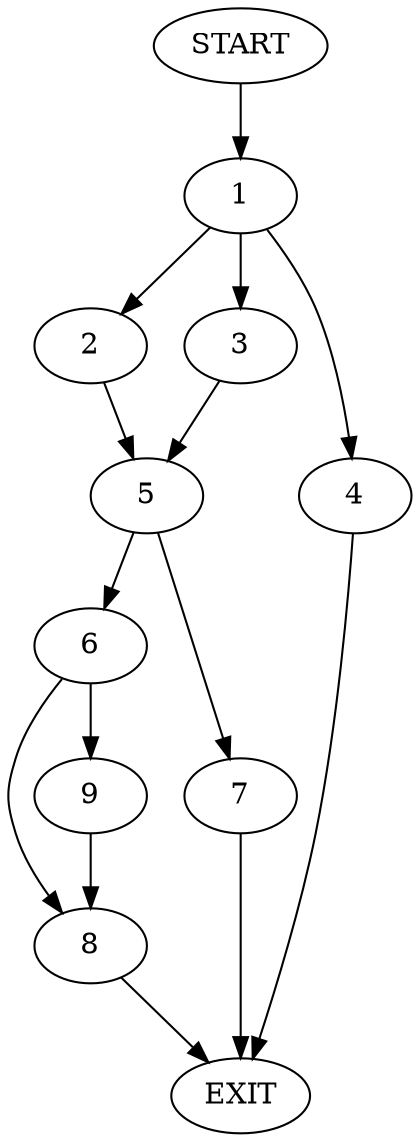 digraph {
0 [label="START"]
10 [label="EXIT"]
0 -> 1
1 -> 2
1 -> 3
1 -> 4
3 -> 5
2 -> 5
4 -> 10
5 -> 6
5 -> 7
6 -> 8
6 -> 9
7 -> 10
8 -> 10
9 -> 8
}
